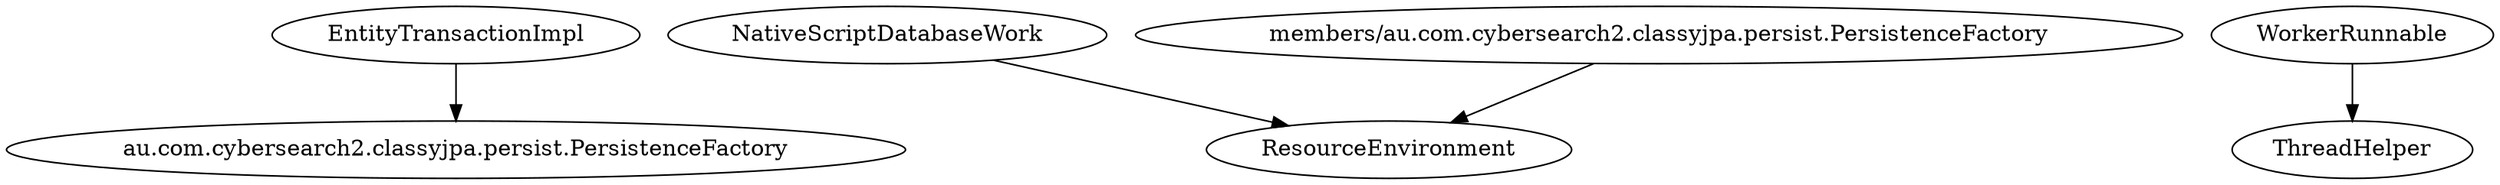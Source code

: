 digraph G1 {
  concentrate = true;
  n2 [label="au.com.cybersearch2.classyjpa.persist.PersistenceFactory"];
  EntityTransactionImpl -> n2;
  NativeScriptDatabaseWork -> ResourceEnvironment;
  WorkerRunnable -> ThreadHelper;
  n3 [label="members/au.com.cybersearch2.classyjpa.persist.PersistenceFactory"];
  n3 -> ResourceEnvironment;
}
